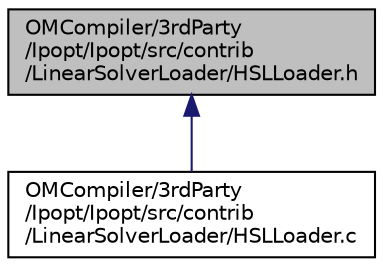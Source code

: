 digraph "OMCompiler/3rdParty/Ipopt/Ipopt/src/contrib/LinearSolverLoader/HSLLoader.h"
{
  edge [fontname="Helvetica",fontsize="10",labelfontname="Helvetica",labelfontsize="10"];
  node [fontname="Helvetica",fontsize="10",shape=record];
  Node3 [label="OMCompiler/3rdParty\l/Ipopt/Ipopt/src/contrib\l/LinearSolverLoader/HSLLoader.h",height=0.2,width=0.4,color="black", fillcolor="grey75", style="filled", fontcolor="black"];
  Node3 -> Node4 [dir="back",color="midnightblue",fontsize="10",style="solid",fontname="Helvetica"];
  Node4 [label="OMCompiler/3rdParty\l/Ipopt/Ipopt/src/contrib\l/LinearSolverLoader/HSLLoader.c",height=0.2,width=0.4,color="black", fillcolor="white", style="filled",URL="$dc/d8b/_h_s_l_loader_8c.html"];
}
